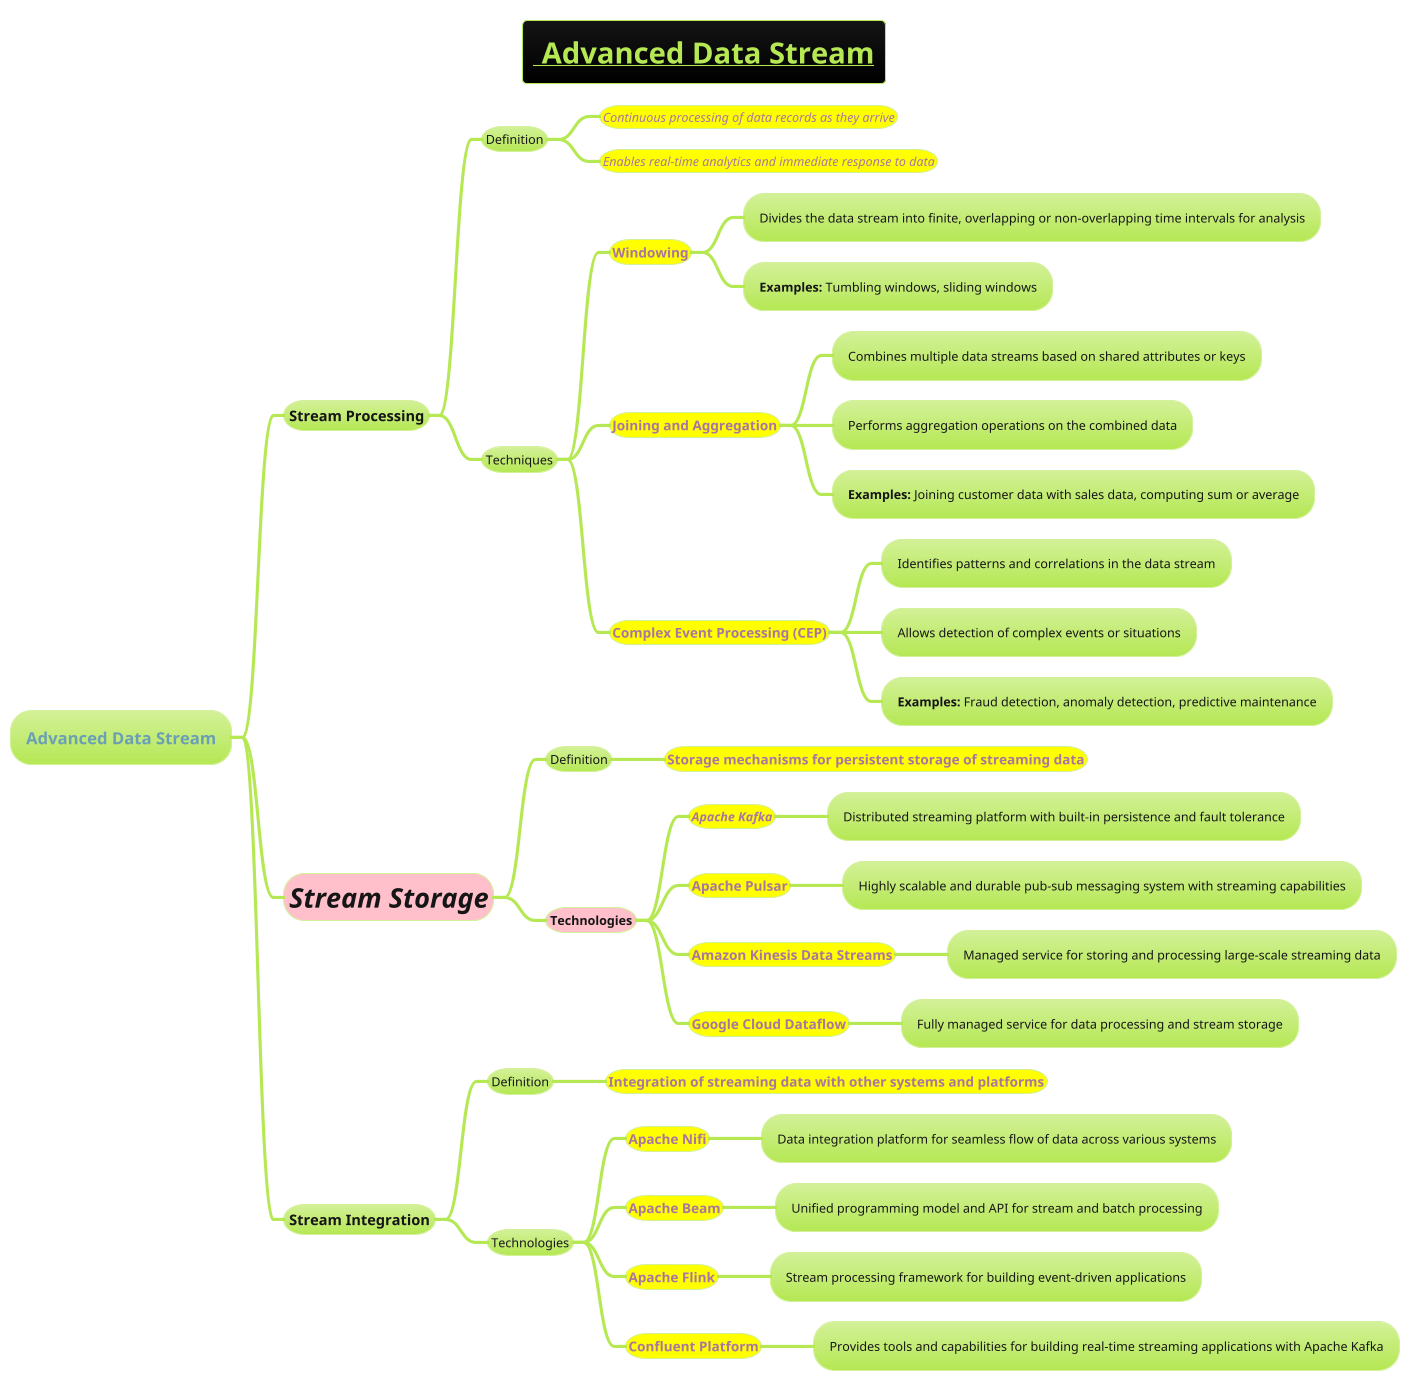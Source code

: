 @startmindmap

skinparam node {
    BorderColor DarkGray
    BackgroundColor White
}

skinparam connector {
    LineColor DarkGray
}
!theme hacker

title =__ Advanced Data Stream__
* Advanced Data Stream

** Stream Processing
*** Definition
****[#yellow] ====<size:12>Continuous processing of data records as they arrive
****[#yellow] ====<size:12>Enables real-time analytics and immediate response to data

*** Techniques
****[#yellow] ===<size:12>Windowing
***** Divides the data stream into finite, overlapping or non-overlapping time intervals for analysis
***** **Examples:** Tumbling windows, sliding windows

****[#yellow] ===<size:12>Joining and Aggregation
***** Combines multiple data streams based on shared attributes or keys
***** Performs aggregation operations on the combined data
***** **Examples:** Joining customer data with sales data, computing sum or average

****[#yellow] ===<size:12>Complex Event Processing (CEP)
***** Identifies patterns and correlations in the data stream
***** Allows detection of complex events or situations
***** **Examples:** Fraud detection, anomaly detection, predictive maintenance

**[#pink] =//**Stream Storage**//
*** Definition
****[#yellow] ===<size:12>Storage mechanisms for persistent storage of streaming data

***[#pink] **Technologies**
****[#yellow] ====<size:12>**Apache Kafka**
***** Distributed streaming platform with built-in persistence and fault tolerance

****[#yellow] ===<size:12>Apache Pulsar
***** Highly scalable and durable pub-sub messaging system with streaming capabilities

****[#yellow] ===<size:12>Amazon Kinesis Data Streams
***** Managed service for storing and processing large-scale streaming data

****[#yellow] ===<size:12>Google Cloud Dataflow
***** Fully managed service for data processing and stream storage

** Stream Integration
*** Definition
****[#yellow] ===<size:12>Integration of streaming data with other systems and platforms

*** Technologies
****[#yellow] ===<size:12>Apache Nifi
***** Data integration platform for seamless flow of data across various systems

****[#yellow] ===<size:12>Apache Beam
***** Unified programming model and API for stream and batch processing

****[#yellow] ===<size:12>Apache Flink
***** Stream processing framework for building event-driven applications

****[#yellow] ===<size:12>Confluent Platform
***** Provides tools and capabilities for building real-time streaming applications with Apache Kafka

@endmindmap
